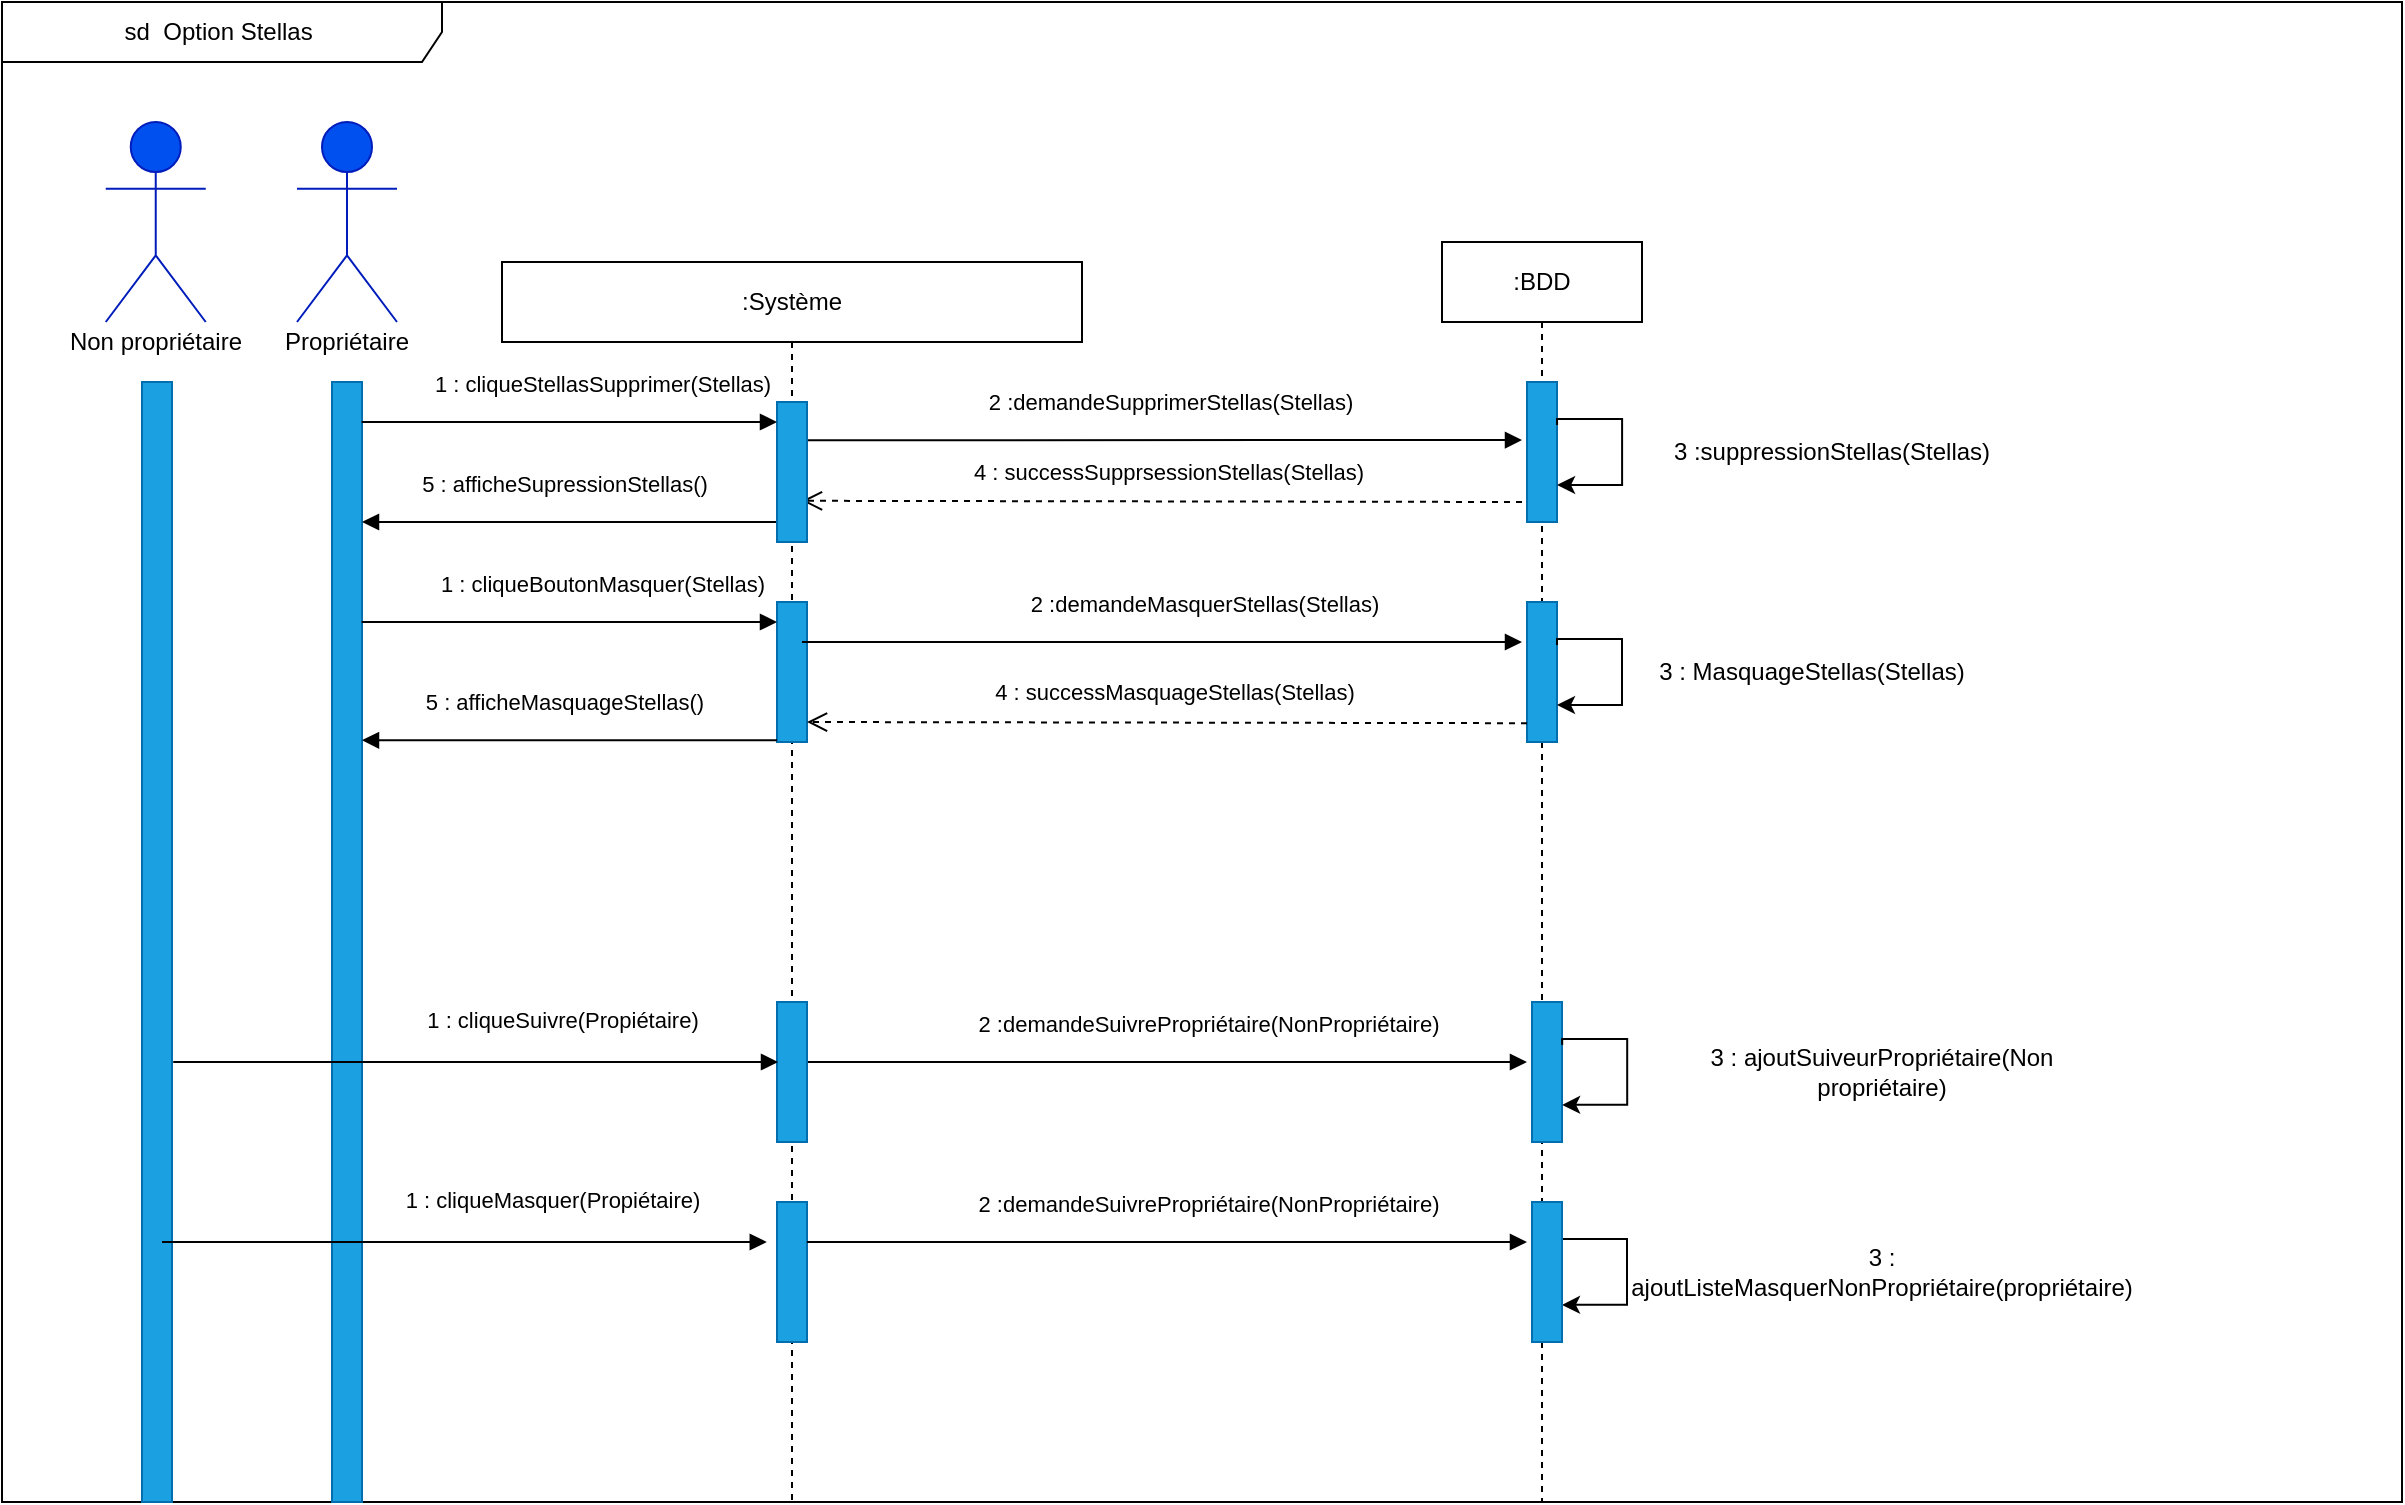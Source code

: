 <mxfile version="20.6.0" type="device"><diagram id="M-pu-cOKjHEZvPsEpOY4" name="Page-1"><mxGraphModel dx="1785" dy="1661" grid="1" gridSize="10" guides="1" tooltips="1" connect="1" arrows="1" fold="1" page="1" pageScale="1" pageWidth="827" pageHeight="1169" math="0" shadow="0"><root><mxCell id="0"/><mxCell id="1" parent="0"/><mxCell id="OMeM30PVV8WrVPDrTTRZ-74" value="sd&amp;nbsp; Option Stellas&amp;nbsp; " style="shape=umlFrame;whiteSpace=wrap;html=1;width=220;height=30;movable=1;resizable=1;rotatable=1;deletable=1;editable=1;connectable=1;" parent="1" vertex="1"><mxGeometry x="-40" y="-10" width="1200" height="750" as="geometry"/></mxCell><mxCell id="OMeM30PVV8WrVPDrTTRZ-3" value=":Système" style="shape=umlLifeline;perimeter=lifelinePerimeter;whiteSpace=wrap;html=1;container=0;collapsible=0;recursiveResize=0;outlineConnect=0;" parent="1" vertex="1"><mxGeometry x="210" y="120" width="290" height="620" as="geometry"/></mxCell><mxCell id="OMeM30PVV8WrVPDrTTRZ-9" value="" style="rounded=0;whiteSpace=wrap;html=1;fillColor=#1ba1e2;fontColor=#ffffff;strokeColor=#006EAF;" parent="1" vertex="1"><mxGeometry x="125" y="180" width="15" height="560" as="geometry"/></mxCell><mxCell id="OMeM30PVV8WrVPDrTTRZ-1" value="&lt;b&gt;Utilisateur&lt;/b&gt;" style="shape=umlActor;verticalLabelPosition=bottom;verticalAlign=top;html=1;fillColor=#0050ef;fontColor=#ffffff;strokeColor=#001DBC;" parent="1" vertex="1"><mxGeometry x="107.5" y="50" width="50" height="100" as="geometry"/></mxCell><mxCell id="UVZ0IYtNJLXeqeBDd-HU-10" value="Propriétaire" style="text;html=1;strokeColor=none;fillColor=none;align=center;verticalAlign=middle;whiteSpace=wrap;rounded=0;" vertex="1" parent="1"><mxGeometry x="91.25" y="140" width="82.5" height="40" as="geometry"/></mxCell><mxCell id="UVZ0IYtNJLXeqeBDd-HU-73" value="4 : successSupprsessionStellas(Stellas)" style="html=1;verticalAlign=bottom;endArrow=open;dashed=1;endSize=8;rounded=0;entryX=1.104;entryY=0.861;entryDx=0;entryDy=0;entryPerimeter=0;" edge="1" parent="1"><mxGeometry x="-0.016" y="-6" relative="1" as="geometry"><mxPoint x="720" y="240" as="sourcePoint"/><mxPoint x="360.0" y="239.4" as="targetPoint"/><mxPoint as="offset"/></mxGeometry></mxCell><mxCell id="UVZ0IYtNJLXeqeBDd-HU-71" value="2 :demandeSupprimerStellas(Stellas)" style="html=1;verticalAlign=bottom;endArrow=block;rounded=0;exitX=1.011;exitY=0.14;exitDx=0;exitDy=0;exitPerimeter=0;" edge="1" parent="1"><mxGeometry x="0.016" y="10" width="80" relative="1" as="geometry"><mxPoint x="362.505" y="209.13" as="sourcePoint"/><mxPoint x="720" y="209" as="targetPoint"/><mxPoint as="offset"/></mxGeometry></mxCell><mxCell id="UVZ0IYtNJLXeqeBDd-HU-150" value="5 : afficheSupressionStellas()" style="html=1;verticalAlign=bottom;endArrow=block;rounded=0;entryX=-0.127;entryY=0.134;entryDx=0;entryDy=0;entryPerimeter=0;exitX=0;exitY=0;exitDx=0;exitDy=0;" edge="1" parent="1"><mxGeometry x="0.028" y="-10" width="80" relative="1" as="geometry"><mxPoint x="347.5" y="250.0" as="sourcePoint"/><mxPoint x="140.0" y="250.0" as="targetPoint"/><mxPoint as="offset"/></mxGeometry></mxCell><mxCell id="OMeM30PVV8WrVPDrTTRZ-6" value=":BDD" style="shape=umlLifeline;perimeter=lifelinePerimeter;whiteSpace=wrap;html=1;container=0;collapsible=0;recursiveResize=0;outlineConnect=0;" parent="1" vertex="1"><mxGeometry x="680" y="110" width="100" height="630" as="geometry"/></mxCell><mxCell id="UVZ0IYtNJLXeqeBDd-HU-146" value="" style="rounded=0;whiteSpace=wrap;html=1;fillColor=#1ba1e2;fontColor=#ffffff;strokeColor=#006EAF;" vertex="1" parent="1"><mxGeometry x="722.5" y="180" width="15" height="70" as="geometry"/></mxCell><mxCell id="UVZ0IYtNJLXeqeBDd-HU-183" value="" style="rounded=0;whiteSpace=wrap;html=1;fillColor=#1ba1e2;fontColor=#ffffff;strokeColor=#006EAF;" vertex="1" parent="1"><mxGeometry x="722.5" y="290" width="15" height="70" as="geometry"/></mxCell><mxCell id="UVZ0IYtNJLXeqeBDd-HU-120" style="edgeStyle=orthogonalEdgeStyle;rounded=0;orthogonalLoop=1;jettySize=auto;html=1;exitX=1;exitY=0.25;exitDx=0;exitDy=0;entryX=1;entryY=0.75;entryDx=0;entryDy=0;" edge="1" parent="1"><mxGeometry relative="1" as="geometry"><Array as="points"><mxPoint x="738.04" y="198.5"/><mxPoint x="770.04" y="198.5"/><mxPoint x="770.04" y="231.5"/></Array><mxPoint x="737.54" y="201.5" as="sourcePoint"/><mxPoint x="737.54" y="231.5" as="targetPoint"/></mxGeometry></mxCell><mxCell id="UVZ0IYtNJLXeqeBDd-HU-195" style="edgeStyle=orthogonalEdgeStyle;rounded=0;orthogonalLoop=1;jettySize=auto;html=1;exitX=1;exitY=0.25;exitDx=0;exitDy=0;entryX=1;entryY=0.75;entryDx=0;entryDy=0;" edge="1" parent="1"><mxGeometry relative="1" as="geometry"><Array as="points"><mxPoint x="738" y="308.49"/><mxPoint x="770" y="308.49"/><mxPoint x="770" y="341.49"/></Array><mxPoint x="737.5" y="311.49" as="sourcePoint"/><mxPoint x="737.5" y="341.49" as="targetPoint"/></mxGeometry></mxCell><mxCell id="UVZ0IYtNJLXeqeBDd-HU-173" value="" style="rounded=0;whiteSpace=wrap;html=1;fillColor=#1ba1e2;fontColor=#ffffff;strokeColor=#006EAF;" vertex="1" parent="1"><mxGeometry x="30" y="180" width="15" height="560" as="geometry"/></mxCell><mxCell id="UVZ0IYtNJLXeqeBDd-HU-203" value="2 :demandeSuivrePropriétaire(NonPropriétaire)" style="html=1;verticalAlign=bottom;endArrow=block;rounded=0;exitX=1.011;exitY=0.14;exitDx=0;exitDy=0;exitPerimeter=0;" edge="1" parent="1"><mxGeometry x="0.113" y="10" width="80" relative="1" as="geometry"><mxPoint x="362.495" y="520.0" as="sourcePoint"/><mxPoint x="722.49" y="520.0" as="targetPoint"/><mxPoint as="offset"/></mxGeometry></mxCell><mxCell id="UVZ0IYtNJLXeqeBDd-HU-205" value="3 : ajoutSuiveurPropriétaire(Non propriétaire)" style="text;html=1;strokeColor=none;fillColor=none;align=center;verticalAlign=middle;whiteSpace=wrap;rounded=0;" vertex="1" parent="1"><mxGeometry x="780" y="510" width="240" height="30" as="geometry"/></mxCell><mxCell id="UVZ0IYtNJLXeqeBDd-HU-207" value="1 : cliqueMasquer(Propiétaire)" style="html=1;verticalAlign=bottom;endArrow=block;rounded=0;" edge="1" parent="1"><mxGeometry x="0.287" y="12" width="80" relative="1" as="geometry"><mxPoint x="40" y="610" as="sourcePoint"/><mxPoint x="342.39" y="610.0" as="targetPoint"/><mxPoint as="offset"/></mxGeometry></mxCell><mxCell id="UVZ0IYtNJLXeqeBDd-HU-213" style="edgeStyle=orthogonalEdgeStyle;rounded=0;orthogonalLoop=1;jettySize=auto;html=1;exitX=1;exitY=0.25;exitDx=0;exitDy=0;entryX=1;entryY=0.75;entryDx=0;entryDy=0;" edge="1" parent="1"><mxGeometry relative="1" as="geometry"><Array as="points"><mxPoint x="740.5" y="608.44"/><mxPoint x="772.5" y="608.44"/><mxPoint x="772.5" y="641.44"/></Array><mxPoint x="740.0" y="611.44" as="sourcePoint"/><mxPoint x="740.0" y="641.44" as="targetPoint"/></mxGeometry></mxCell><mxCell id="UVZ0IYtNJLXeqeBDd-HU-57" value="" style="rounded=0;whiteSpace=wrap;html=1;fillColor=#1ba1e2;fontColor=#ffffff;strokeColor=#006EAF;" vertex="1" parent="1"><mxGeometry x="347.5" y="190" width="15" height="70" as="geometry"/></mxCell><mxCell id="UVZ0IYtNJLXeqeBDd-HU-83" value="" style="rounded=0;whiteSpace=wrap;html=1;fillColor=#1ba1e2;fontColor=#ffffff;strokeColor=#006EAF;" vertex="1" parent="1"><mxGeometry x="347.5" y="290" width="15" height="70" as="geometry"/></mxCell><mxCell id="UVZ0IYtNJLXeqeBDd-HU-164" value="1 : cliqueStellasSupprimer(Stellas)" style="html=1;verticalAlign=bottom;endArrow=block;rounded=0;entryX=0.01;entryY=0.143;entryDx=0;entryDy=0;entryPerimeter=0;" edge="1" parent="1"><mxGeometry x="0.156" y="10" width="80" relative="1" as="geometry"><mxPoint x="139.85" y="200.05" as="sourcePoint"/><mxPoint x="347.5" y="200" as="targetPoint"/><mxPoint as="offset"/></mxGeometry></mxCell><mxCell id="UVZ0IYtNJLXeqeBDd-HU-171" value="1 : cliqueBoutonMasquer(Stellas)" style="html=1;verticalAlign=bottom;endArrow=block;rounded=0;entryX=0.01;entryY=0.143;entryDx=0;entryDy=0;entryPerimeter=0;" edge="1" parent="1"><mxGeometry x="0.156" y="10" width="80" relative="1" as="geometry"><mxPoint x="139.85" y="300.05" as="sourcePoint"/><mxPoint x="347.5" y="300.0" as="targetPoint"/><mxPoint as="offset"/></mxGeometry></mxCell><mxCell id="UVZ0IYtNJLXeqeBDd-HU-187" value="" style="rounded=0;whiteSpace=wrap;html=1;fillColor=#1ba1e2;fontColor=#ffffff;strokeColor=#006EAF;" vertex="1" parent="1"><mxGeometry x="347.5" y="490" width="15" height="70" as="geometry"/></mxCell><mxCell id="UVZ0IYtNJLXeqeBDd-HU-133" value="3 :suppressionStellas(Stellas)" style="text;html=1;strokeColor=none;fillColor=none;align=center;verticalAlign=middle;whiteSpace=wrap;rounded=0;" vertex="1" parent="1"><mxGeometry x="740" y="200" width="270" height="30" as="geometry"/></mxCell><mxCell id="UVZ0IYtNJLXeqeBDd-HU-182" value="2 :demandeMasquerStellas(Stellas)" style="html=1;verticalAlign=bottom;endArrow=block;rounded=0;exitX=1.011;exitY=0.14;exitDx=0;exitDy=0;exitPerimeter=0;" edge="1" parent="1"><mxGeometry x="0.113" y="10" width="80" relative="1" as="geometry"><mxPoint x="360.005" y="310.0" as="sourcePoint"/><mxPoint x="720" y="310" as="targetPoint"/><mxPoint as="offset"/></mxGeometry></mxCell><mxCell id="UVZ0IYtNJLXeqeBDd-HU-196" value="3 : MasquageStellas(Stellas)" style="text;html=1;strokeColor=none;fillColor=none;align=center;verticalAlign=middle;whiteSpace=wrap;rounded=0;" vertex="1" parent="1"><mxGeometry x="760" y="310" width="210" height="30" as="geometry"/></mxCell><mxCell id="UVZ0IYtNJLXeqeBDd-HU-201" value="4 : successMasquageStellas(Stellas)" style="html=1;verticalAlign=bottom;endArrow=open;dashed=1;endSize=8;rounded=0;entryX=1.104;entryY=0.861;entryDx=0;entryDy=0;entryPerimeter=0;" edge="1" parent="1"><mxGeometry x="-0.016" y="-6" relative="1" as="geometry"><mxPoint x="722.5" y="350.6" as="sourcePoint"/><mxPoint x="362.5" y="350.0" as="targetPoint"/><mxPoint as="offset"/></mxGeometry></mxCell><mxCell id="UVZ0IYtNJLXeqeBDd-HU-172" value="5 : afficheMasquageStellas()" style="html=1;verticalAlign=bottom;endArrow=block;rounded=0;entryX=-0.127;entryY=0.134;entryDx=0;entryDy=0;entryPerimeter=0;exitX=0;exitY=0;exitDx=0;exitDy=0;" edge="1" parent="1"><mxGeometry x="0.028" y="-10" width="80" relative="1" as="geometry"><mxPoint x="347.5" y="359.13" as="sourcePoint"/><mxPoint x="140.0" y="359.13" as="targetPoint"/><mxPoint as="offset"/></mxGeometry></mxCell><mxCell id="UVZ0IYtNJLXeqeBDd-HU-175" value="Non propriétaire" style="text;html=1;strokeColor=none;fillColor=none;align=center;verticalAlign=middle;whiteSpace=wrap;rounded=0;" vertex="1" parent="1"><mxGeometry x="-10" y="140" width="93.75" height="40" as="geometry"/></mxCell><mxCell id="UVZ0IYtNJLXeqeBDd-HU-174" value="" style="shape=umlActor;verticalLabelPosition=bottom;verticalAlign=top;html=1;fillColor=#0050ef;fontColor=#ffffff;strokeColor=#001DBC;" vertex="1" parent="1"><mxGeometry x="11.87" y="50" width="50" height="100" as="geometry"/></mxCell><mxCell id="UVZ0IYtNJLXeqeBDd-HU-202" value="1 : cliqueSuivre(Propiétaire)" style="html=1;verticalAlign=bottom;endArrow=block;rounded=0;exitX=1.041;exitY=0.577;exitDx=0;exitDy=0;exitPerimeter=0;" edge="1" parent="1"><mxGeometry x="0.287" y="12" width="80" relative="1" as="geometry"><mxPoint x="45.615" y="520.0" as="sourcePoint"/><mxPoint x="348" y="520" as="targetPoint"/><mxPoint as="offset"/></mxGeometry></mxCell><mxCell id="UVZ0IYtNJLXeqeBDd-HU-204" value="" style="rounded=0;whiteSpace=wrap;html=1;fillColor=#1ba1e2;fontColor=#ffffff;strokeColor=#006EAF;" vertex="1" parent="1"><mxGeometry x="725" y="490" width="15" height="70" as="geometry"/></mxCell><mxCell id="UVZ0IYtNJLXeqeBDd-HU-208" value="" style="rounded=0;whiteSpace=wrap;html=1;fillColor=#1ba1e2;fontColor=#ffffff;strokeColor=#006EAF;" vertex="1" parent="1"><mxGeometry x="347.5" y="590" width="15" height="70" as="geometry"/></mxCell><mxCell id="UVZ0IYtNJLXeqeBDd-HU-209" value="2 :demandeSuivrePropriétaire(NonPropriétaire)" style="html=1;verticalAlign=bottom;endArrow=block;rounded=0;exitX=1.011;exitY=0.14;exitDx=0;exitDy=0;exitPerimeter=0;" edge="1" parent="1"><mxGeometry x="0.113" y="10" width="80" relative="1" as="geometry"><mxPoint x="362.495" y="610.0" as="sourcePoint"/><mxPoint x="722.49" y="610.0" as="targetPoint"/><mxPoint as="offset"/></mxGeometry></mxCell><mxCell id="UVZ0IYtNJLXeqeBDd-HU-210" value="" style="rounded=0;whiteSpace=wrap;html=1;fillColor=#1ba1e2;fontColor=#ffffff;strokeColor=#006EAF;" vertex="1" parent="1"><mxGeometry x="725" y="590" width="15" height="70" as="geometry"/></mxCell><mxCell id="UVZ0IYtNJLXeqeBDd-HU-206" style="edgeStyle=orthogonalEdgeStyle;rounded=0;orthogonalLoop=1;jettySize=auto;html=1;exitX=1;exitY=0.25;exitDx=0;exitDy=0;entryX=1;entryY=0.75;entryDx=0;entryDy=0;" edge="1" parent="1"><mxGeometry relative="1" as="geometry"><Array as="points"><mxPoint x="740.58" y="508.44"/><mxPoint x="772.58" y="508.44"/><mxPoint x="772.58" y="541.44"/></Array><mxPoint x="740.08" y="511.44" as="sourcePoint"/><mxPoint x="740.08" y="541.44" as="targetPoint"/></mxGeometry></mxCell><mxCell id="UVZ0IYtNJLXeqeBDd-HU-214" value="3 : ajoutListeMasquerNonPropriétaire(propriétaire)" style="text;html=1;strokeColor=none;fillColor=none;align=center;verticalAlign=middle;whiteSpace=wrap;rounded=0;" vertex="1" parent="1"><mxGeometry x="780" y="610" width="240" height="30" as="geometry"/></mxCell></root></mxGraphModel></diagram></mxfile>